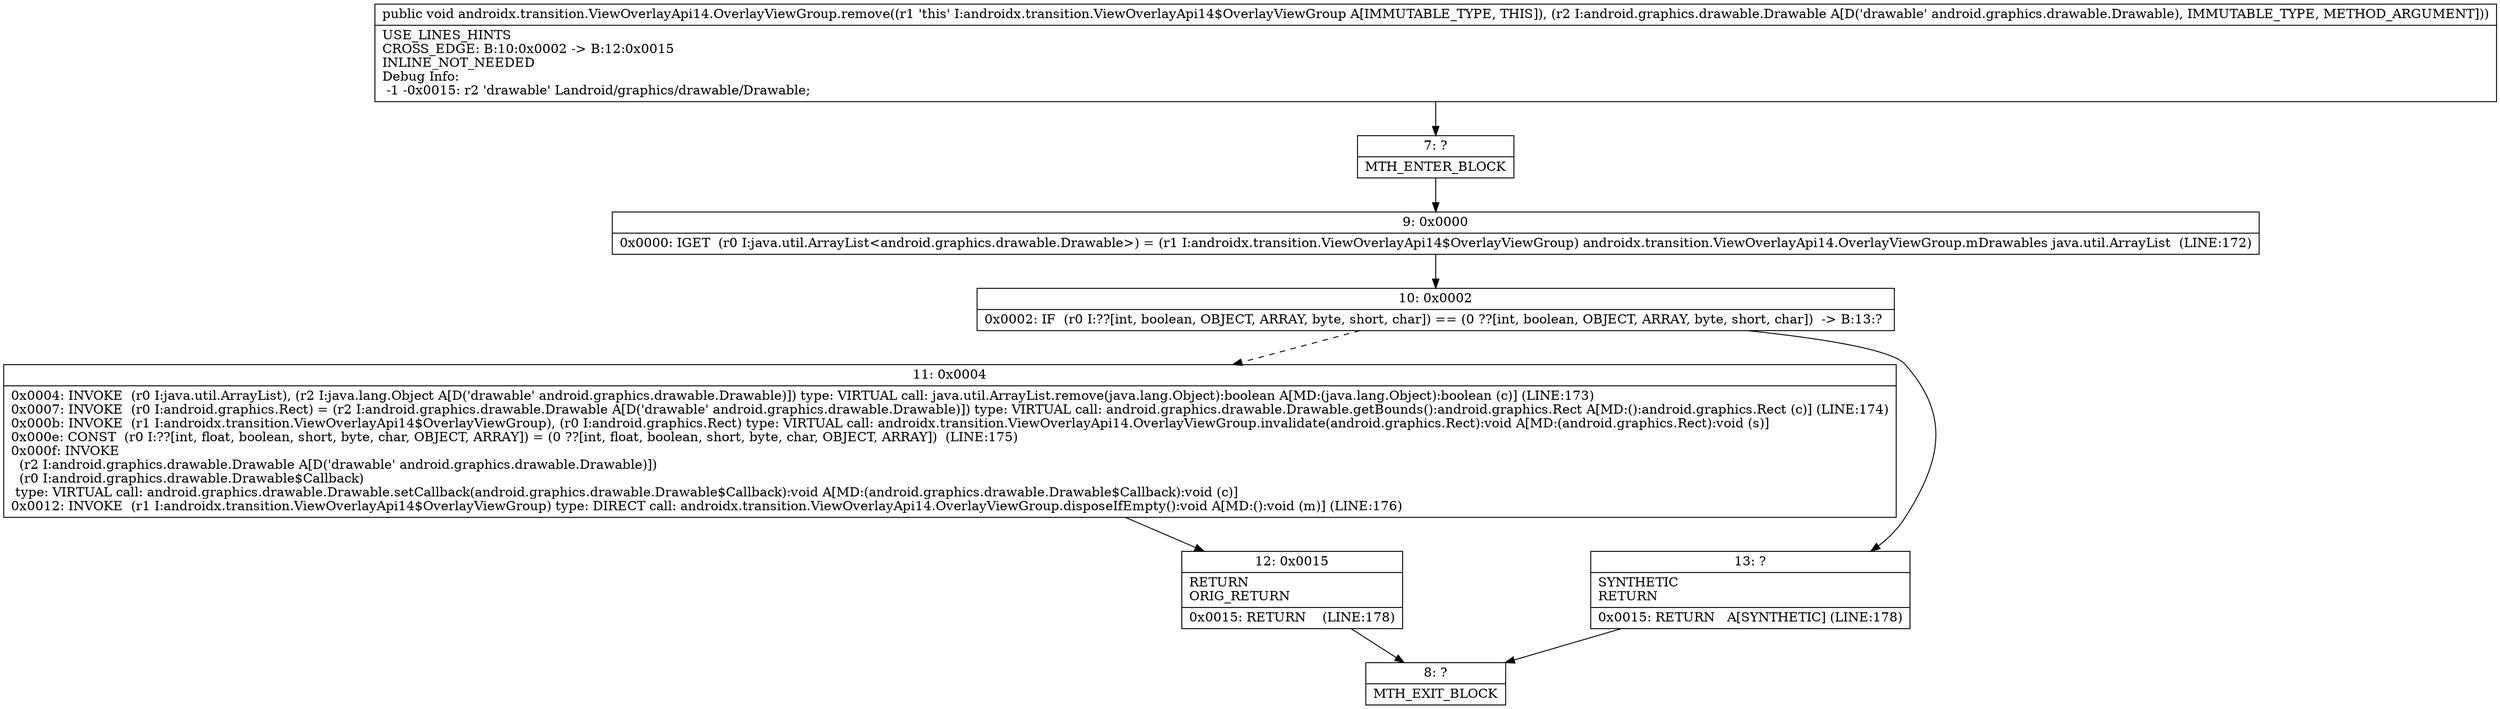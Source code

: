 digraph "CFG forandroidx.transition.ViewOverlayApi14.OverlayViewGroup.remove(Landroid\/graphics\/drawable\/Drawable;)V" {
Node_7 [shape=record,label="{7\:\ ?|MTH_ENTER_BLOCK\l}"];
Node_9 [shape=record,label="{9\:\ 0x0000|0x0000: IGET  (r0 I:java.util.ArrayList\<android.graphics.drawable.Drawable\>) = (r1 I:androidx.transition.ViewOverlayApi14$OverlayViewGroup) androidx.transition.ViewOverlayApi14.OverlayViewGroup.mDrawables java.util.ArrayList  (LINE:172)\l}"];
Node_10 [shape=record,label="{10\:\ 0x0002|0x0002: IF  (r0 I:??[int, boolean, OBJECT, ARRAY, byte, short, char]) == (0 ??[int, boolean, OBJECT, ARRAY, byte, short, char])  \-\> B:13:? \l}"];
Node_11 [shape=record,label="{11\:\ 0x0004|0x0004: INVOKE  (r0 I:java.util.ArrayList), (r2 I:java.lang.Object A[D('drawable' android.graphics.drawable.Drawable)]) type: VIRTUAL call: java.util.ArrayList.remove(java.lang.Object):boolean A[MD:(java.lang.Object):boolean (c)] (LINE:173)\l0x0007: INVOKE  (r0 I:android.graphics.Rect) = (r2 I:android.graphics.drawable.Drawable A[D('drawable' android.graphics.drawable.Drawable)]) type: VIRTUAL call: android.graphics.drawable.Drawable.getBounds():android.graphics.Rect A[MD:():android.graphics.Rect (c)] (LINE:174)\l0x000b: INVOKE  (r1 I:androidx.transition.ViewOverlayApi14$OverlayViewGroup), (r0 I:android.graphics.Rect) type: VIRTUAL call: androidx.transition.ViewOverlayApi14.OverlayViewGroup.invalidate(android.graphics.Rect):void A[MD:(android.graphics.Rect):void (s)]\l0x000e: CONST  (r0 I:??[int, float, boolean, short, byte, char, OBJECT, ARRAY]) = (0 ??[int, float, boolean, short, byte, char, OBJECT, ARRAY])  (LINE:175)\l0x000f: INVOKE  \l  (r2 I:android.graphics.drawable.Drawable A[D('drawable' android.graphics.drawable.Drawable)])\l  (r0 I:android.graphics.drawable.Drawable$Callback)\l type: VIRTUAL call: android.graphics.drawable.Drawable.setCallback(android.graphics.drawable.Drawable$Callback):void A[MD:(android.graphics.drawable.Drawable$Callback):void (c)]\l0x0012: INVOKE  (r1 I:androidx.transition.ViewOverlayApi14$OverlayViewGroup) type: DIRECT call: androidx.transition.ViewOverlayApi14.OverlayViewGroup.disposeIfEmpty():void A[MD:():void (m)] (LINE:176)\l}"];
Node_12 [shape=record,label="{12\:\ 0x0015|RETURN\lORIG_RETURN\l|0x0015: RETURN    (LINE:178)\l}"];
Node_8 [shape=record,label="{8\:\ ?|MTH_EXIT_BLOCK\l}"];
Node_13 [shape=record,label="{13\:\ ?|SYNTHETIC\lRETURN\l|0x0015: RETURN   A[SYNTHETIC] (LINE:178)\l}"];
MethodNode[shape=record,label="{public void androidx.transition.ViewOverlayApi14.OverlayViewGroup.remove((r1 'this' I:androidx.transition.ViewOverlayApi14$OverlayViewGroup A[IMMUTABLE_TYPE, THIS]), (r2 I:android.graphics.drawable.Drawable A[D('drawable' android.graphics.drawable.Drawable), IMMUTABLE_TYPE, METHOD_ARGUMENT]))  | USE_LINES_HINTS\lCROSS_EDGE: B:10:0x0002 \-\> B:12:0x0015\lINLINE_NOT_NEEDED\lDebug Info:\l  \-1 \-0x0015: r2 'drawable' Landroid\/graphics\/drawable\/Drawable;\l}"];
MethodNode -> Node_7;Node_7 -> Node_9;
Node_9 -> Node_10;
Node_10 -> Node_11[style=dashed];
Node_10 -> Node_13;
Node_11 -> Node_12;
Node_12 -> Node_8;
Node_13 -> Node_8;
}


